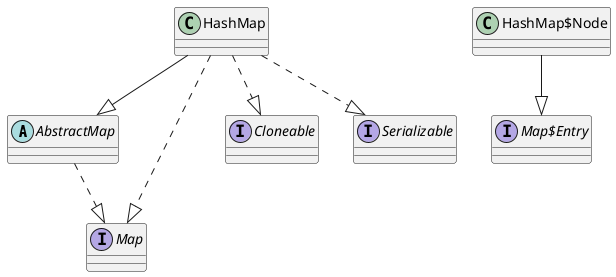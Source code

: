 @startuml

abstract class AbstractMap
interface Map
interface Cloneable
interface Serializable
class HashMap

interface Map$Entry
class HashMap$Node

HashMap --|> AbstractMap
HashMap ..|> Map
HashMap ..|> Cloneable
HashMap ..|> Serializable
AbstractMap ..|> Map

HashMap$Node --|> Map$Entry

@enduml